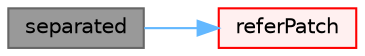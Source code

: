 digraph "separated"
{
 // LATEX_PDF_SIZE
  bgcolor="transparent";
  edge [fontname=Helvetica,fontsize=10,labelfontname=Helvetica,labelfontsize=10];
  node [fontname=Helvetica,fontsize=10,shape=box,height=0.2,width=0.4];
  rankdir="LR";
  Node1 [id="Node000001",label="separated",height=0.2,width=0.4,color="gray40", fillcolor="grey60", style="filled", fontcolor="black",tooltip=" "];
  Node1 -> Node2 [id="edge1_Node000001_Node000002",color="steelblue1",style="solid",tooltip=" "];
  Node2 [id="Node000002",label="referPatch",height=0.2,width=0.4,color="red", fillcolor="#FFF0F0", style="filled",URL="$classFoam_1_1processorCyclicPolyPatch.html#a52db504e44d6dd6471ca8603792a8724",tooltip=" "];
}
